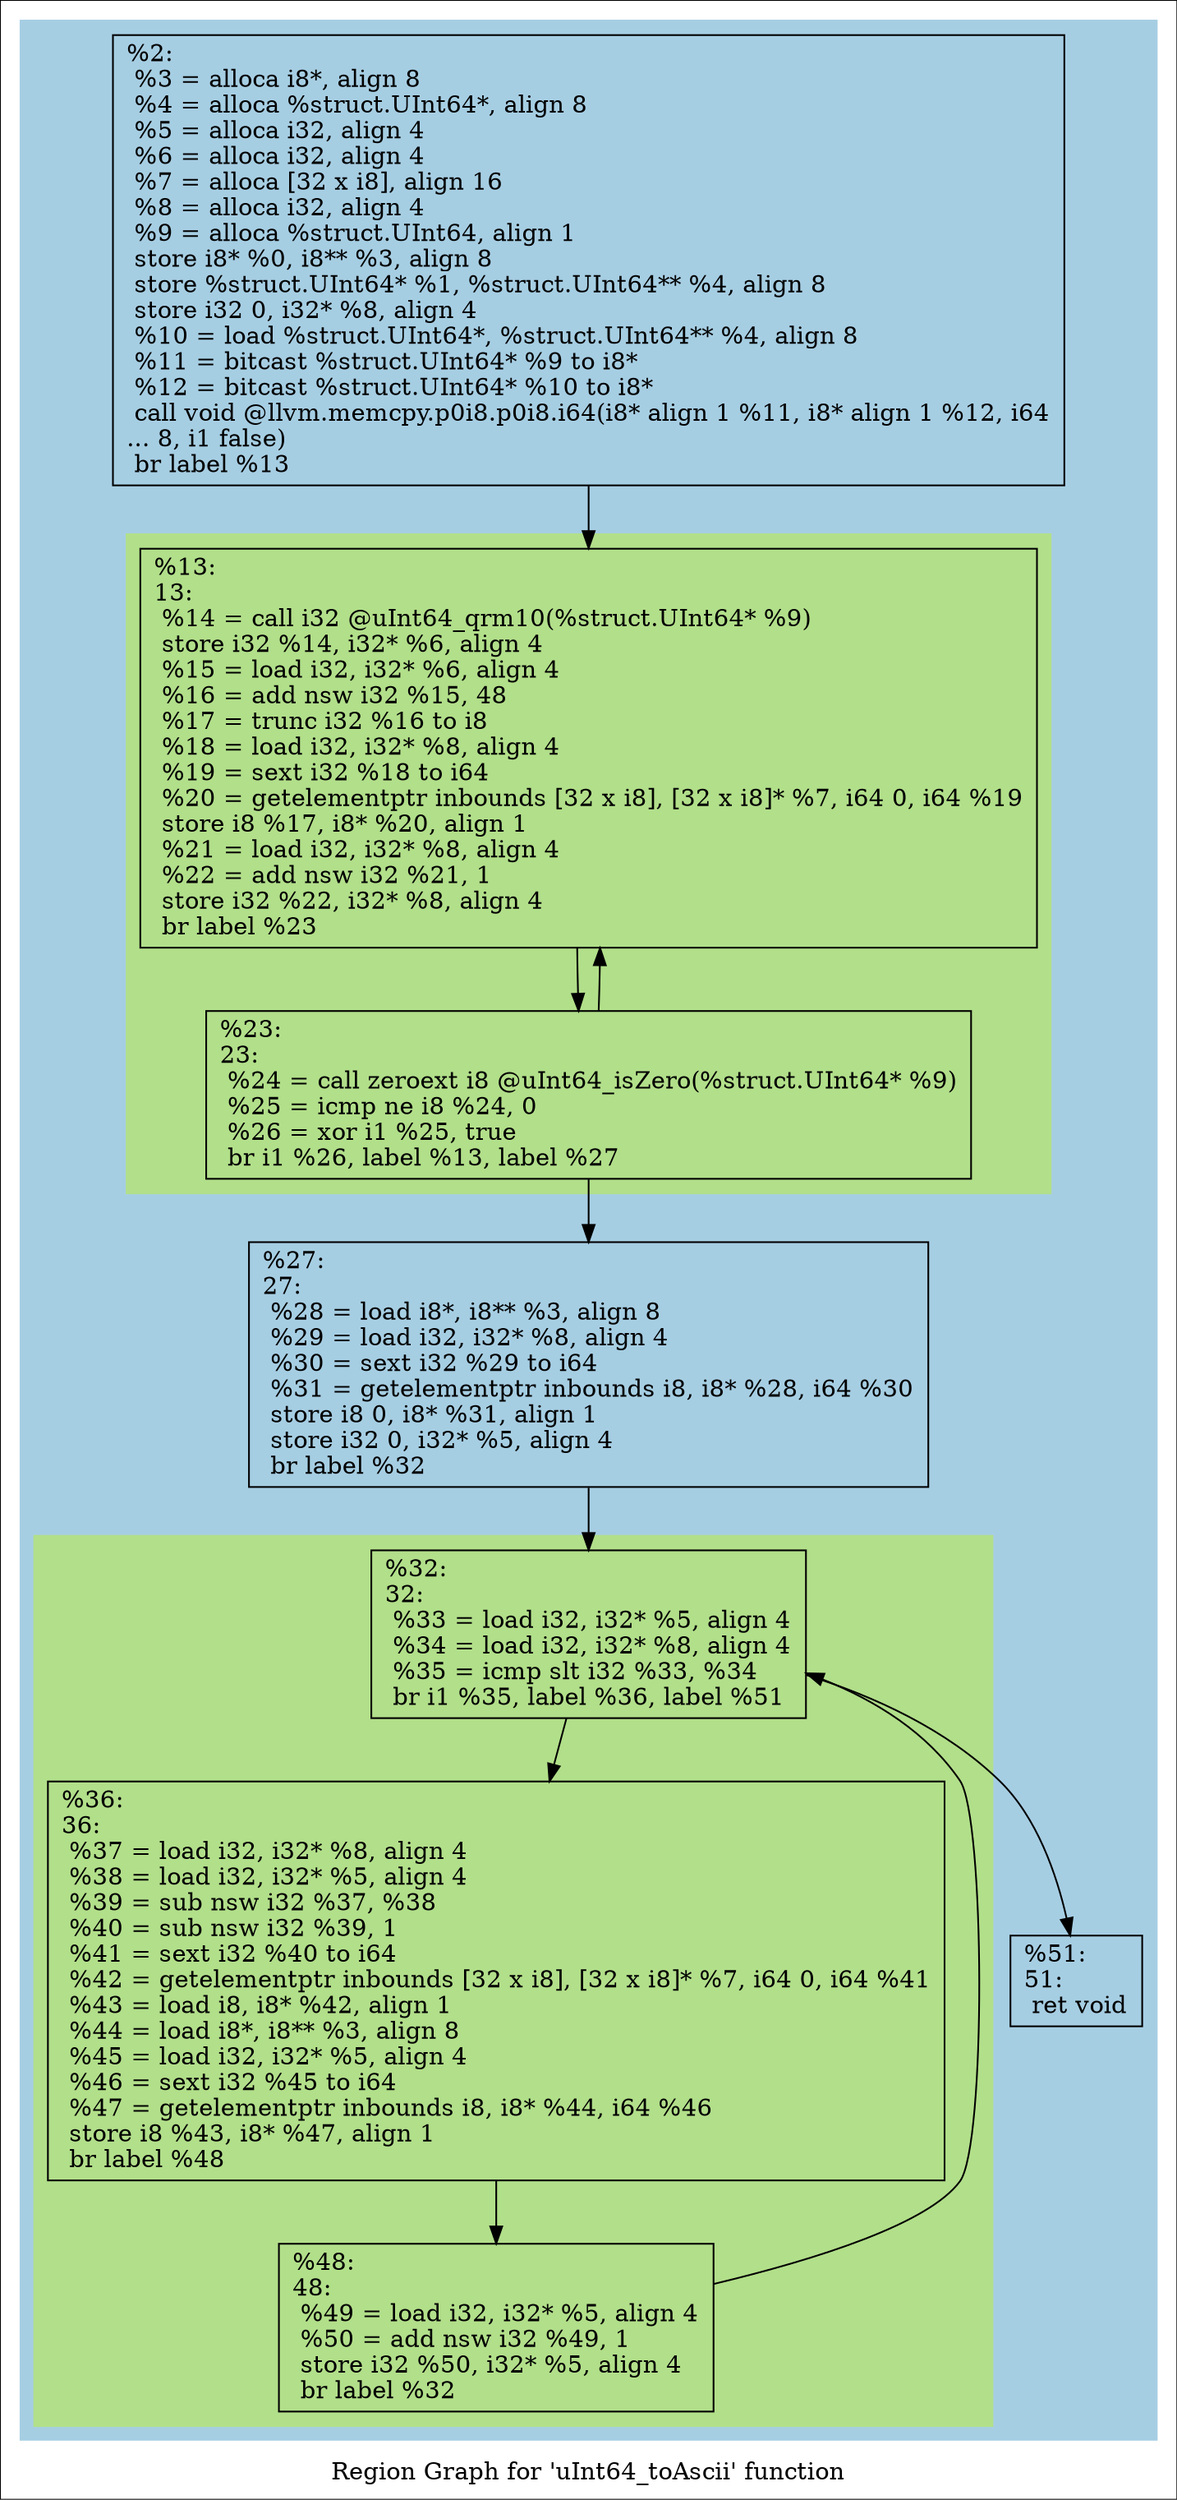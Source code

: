 digraph "Region Graph for 'uInt64_toAscii' function" {
	label="Region Graph for 'uInt64_toAscii' function";

	Node0x2b2def0 [shape=record,label="{%2:\l  %3 = alloca i8*, align 8\l  %4 = alloca %struct.UInt64*, align 8\l  %5 = alloca i32, align 4\l  %6 = alloca i32, align 4\l  %7 = alloca [32 x i8], align 16\l  %8 = alloca i32, align 4\l  %9 = alloca %struct.UInt64, align 1\l  store i8* %0, i8** %3, align 8\l  store %struct.UInt64* %1, %struct.UInt64** %4, align 8\l  store i32 0, i32* %8, align 4\l  %10 = load %struct.UInt64*, %struct.UInt64** %4, align 8\l  %11 = bitcast %struct.UInt64* %9 to i8*\l  %12 = bitcast %struct.UInt64* %10 to i8*\l  call void @llvm.memcpy.p0i8.p0i8.i64(i8* align 1 %11, i8* align 1 %12, i64\l... 8, i1 false)\l  br label %13\l}"];
	Node0x2b2def0 -> Node0x2ab7d20;
	Node0x2ab7d20 [shape=record,label="{%13:\l13:                                               \l  %14 = call i32 @uInt64_qrm10(%struct.UInt64* %9)\l  store i32 %14, i32* %6, align 4\l  %15 = load i32, i32* %6, align 4\l  %16 = add nsw i32 %15, 48\l  %17 = trunc i32 %16 to i8\l  %18 = load i32, i32* %8, align 4\l  %19 = sext i32 %18 to i64\l  %20 = getelementptr inbounds [32 x i8], [32 x i8]* %7, i64 0, i64 %19\l  store i8 %17, i8* %20, align 1\l  %21 = load i32, i32* %8, align 4\l  %22 = add nsw i32 %21, 1\l  store i32 %22, i32* %8, align 4\l  br label %23\l}"];
	Node0x2ab7d20 -> Node0x2a1cfb0;
	Node0x2a1cfb0 [shape=record,label="{%23:\l23:                                               \l  %24 = call zeroext i8 @uInt64_isZero(%struct.UInt64* %9)\l  %25 = icmp ne i8 %24, 0\l  %26 = xor i1 %25, true\l  br i1 %26, label %13, label %27\l}"];
	Node0x2a1cfb0 -> Node0x2ab7d20[constraint=false];
	Node0x2a1cfb0 -> Node0x2939e60;
	Node0x2939e60 [shape=record,label="{%27:\l27:                                               \l  %28 = load i8*, i8** %3, align 8\l  %29 = load i32, i32* %8, align 4\l  %30 = sext i32 %29 to i64\l  %31 = getelementptr inbounds i8, i8* %28, i64 %30\l  store i8 0, i8* %31, align 1\l  store i32 0, i32* %5, align 4\l  br label %32\l}"];
	Node0x2939e60 -> Node0x28bf070;
	Node0x28bf070 [shape=record,label="{%32:\l32:                                               \l  %33 = load i32, i32* %5, align 4\l  %34 = load i32, i32* %8, align 4\l  %35 = icmp slt i32 %33, %34\l  br i1 %35, label %36, label %51\l}"];
	Node0x28bf070 -> Node0x2b424f0;
	Node0x28bf070 -> Node0x2a920c0;
	Node0x2b424f0 [shape=record,label="{%36:\l36:                                               \l  %37 = load i32, i32* %8, align 4\l  %38 = load i32, i32* %5, align 4\l  %39 = sub nsw i32 %37, %38\l  %40 = sub nsw i32 %39, 1\l  %41 = sext i32 %40 to i64\l  %42 = getelementptr inbounds [32 x i8], [32 x i8]* %7, i64 0, i64 %41\l  %43 = load i8, i8* %42, align 1\l  %44 = load i8*, i8** %3, align 8\l  %45 = load i32, i32* %5, align 4\l  %46 = sext i32 %45 to i64\l  %47 = getelementptr inbounds i8, i8* %44, i64 %46\l  store i8 %43, i8* %47, align 1\l  br label %48\l}"];
	Node0x2b424f0 -> Node0x28634d0;
	Node0x28634d0 [shape=record,label="{%48:\l48:                                               \l  %49 = load i32, i32* %5, align 4\l  %50 = add nsw i32 %49, 1\l  store i32 %50, i32* %5, align 4\l  br label %32\l}"];
	Node0x28634d0 -> Node0x28bf070[constraint=false];
	Node0x2a920c0 [shape=record,label="{%51:\l51:                                               \l  ret void\l}"];
	colorscheme = "paired12"
        subgraph cluster_0x2b841c0 {
          label = "";
          style = filled;
          color = 1
          subgraph cluster_0x2b93270 {
            label = "";
            style = filled;
            color = 3
            Node0x2ab7d20;
            Node0x2a1cfb0;
          }
          subgraph cluster_0x2b89ce0 {
            label = "";
            style = filled;
            color = 3
            Node0x28bf070;
            Node0x2b424f0;
            Node0x28634d0;
          }
          Node0x2b2def0;
          Node0x2939e60;
          Node0x2a920c0;
        }
}
